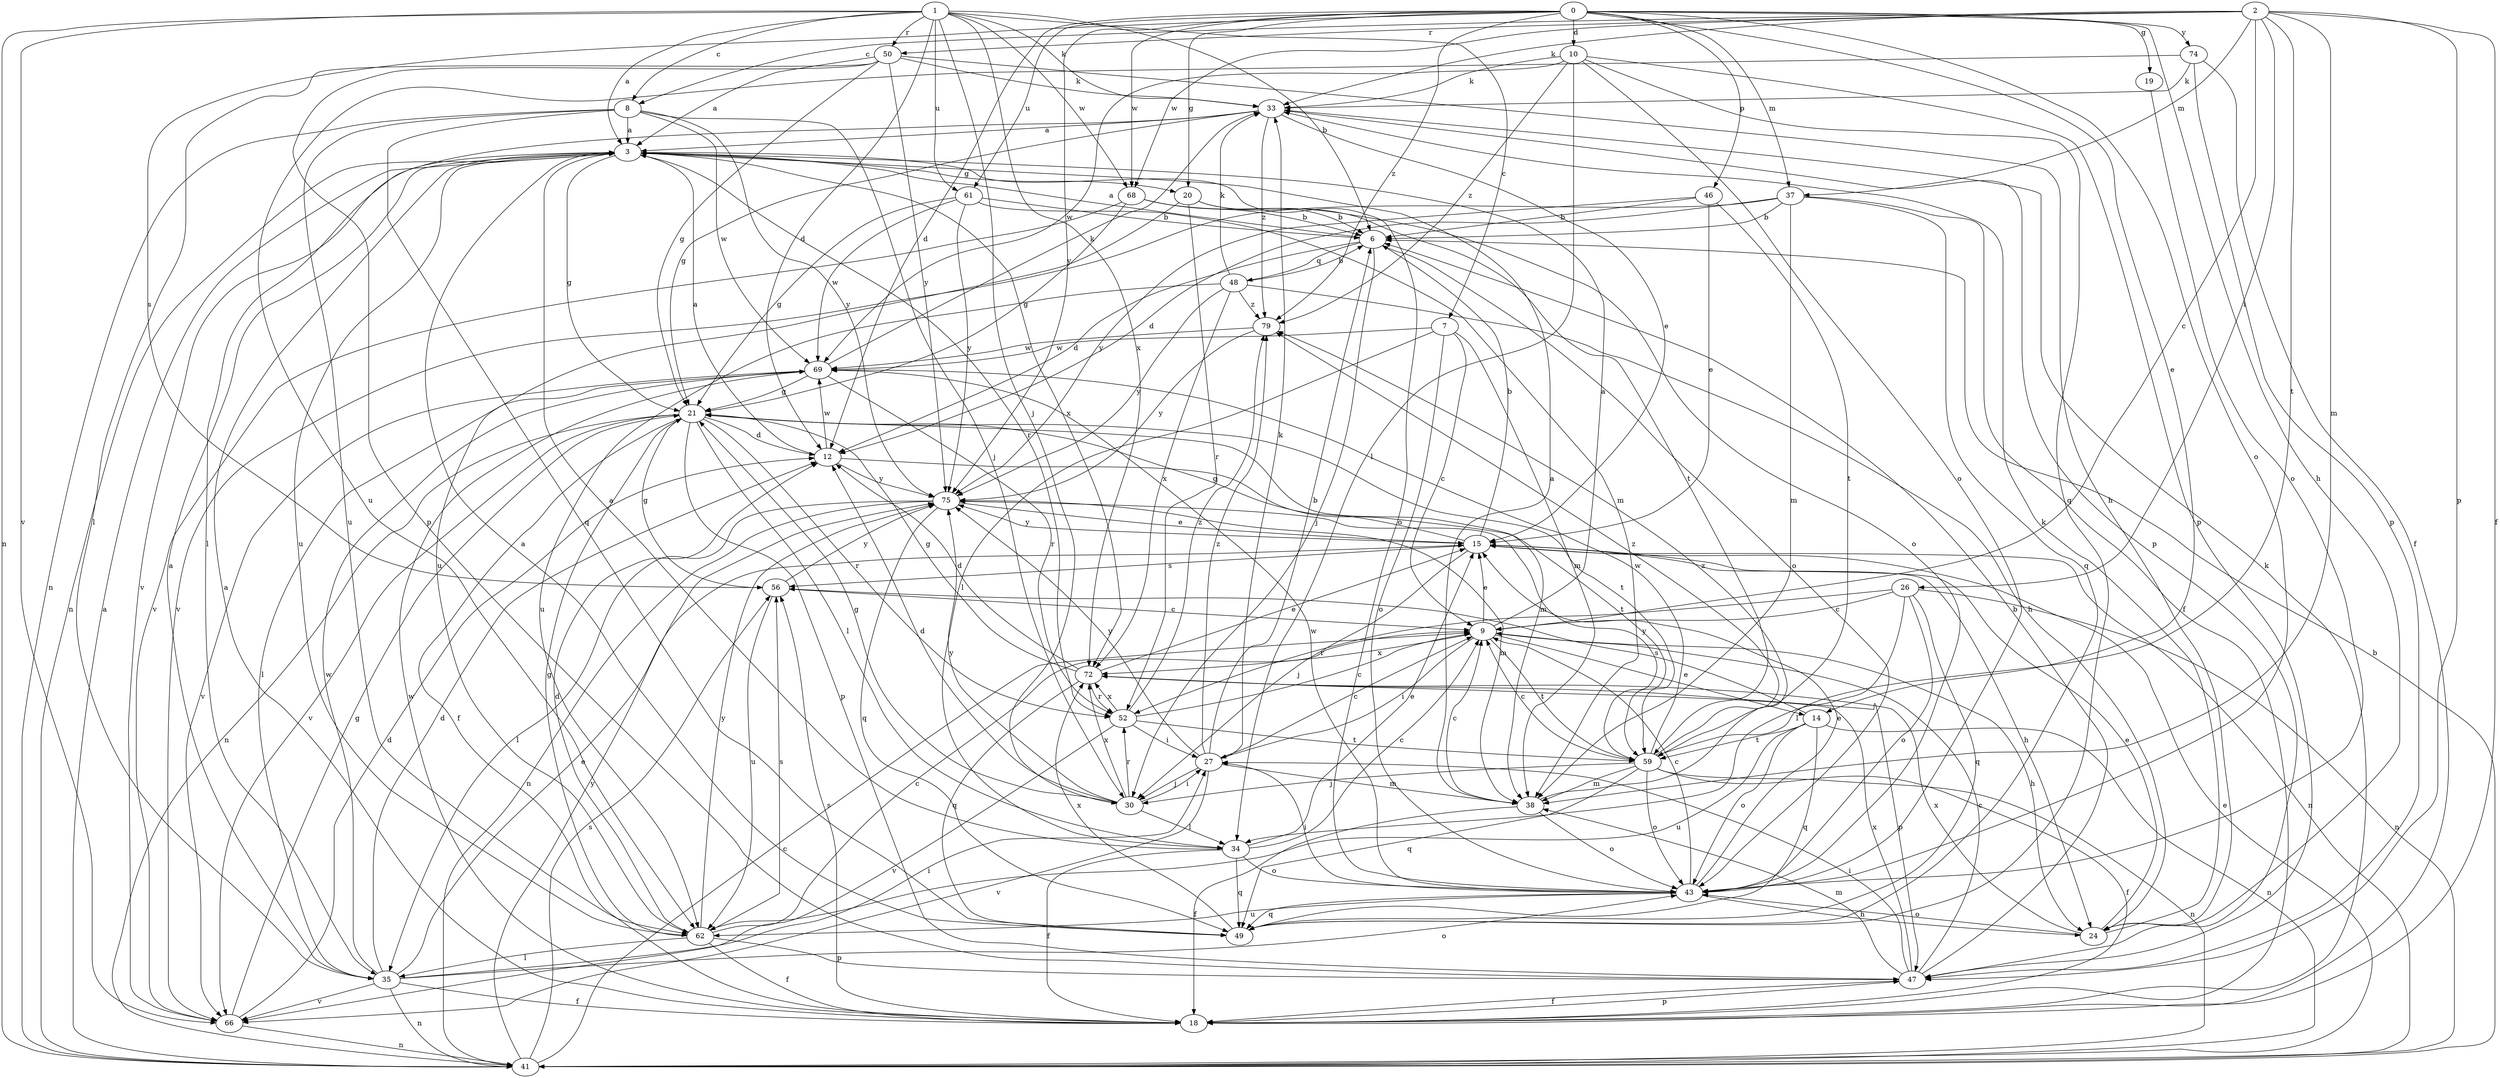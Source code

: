 strict digraph  {
0;
1;
2;
3;
6;
7;
8;
9;
10;
12;
14;
15;
18;
19;
20;
21;
24;
26;
27;
30;
33;
34;
35;
37;
38;
41;
43;
46;
47;
48;
49;
50;
52;
56;
59;
61;
62;
66;
68;
69;
72;
74;
75;
79;
0 -> 10  [label=d];
0 -> 12  [label=d];
0 -> 14  [label=e];
0 -> 19  [label=g];
0 -> 20  [label=g];
0 -> 24  [label=h];
0 -> 37  [label=m];
0 -> 43  [label=o];
0 -> 46  [label=p];
0 -> 56  [label=s];
0 -> 61  [label=u];
0 -> 68  [label=w];
0 -> 74  [label=y];
0 -> 75  [label=y];
0 -> 79  [label=z];
1 -> 3  [label=a];
1 -> 6  [label=b];
1 -> 7  [label=c];
1 -> 8  [label=c];
1 -> 12  [label=d];
1 -> 30  [label=j];
1 -> 33  [label=k];
1 -> 41  [label=n];
1 -> 50  [label=r];
1 -> 61  [label=u];
1 -> 66  [label=v];
1 -> 68  [label=w];
1 -> 72  [label=x];
2 -> 8  [label=c];
2 -> 9  [label=c];
2 -> 18  [label=f];
2 -> 26  [label=i];
2 -> 33  [label=k];
2 -> 37  [label=m];
2 -> 38  [label=m];
2 -> 47  [label=p];
2 -> 50  [label=r];
2 -> 59  [label=t];
2 -> 68  [label=w];
3 -> 20  [label=g];
3 -> 21  [label=g];
3 -> 41  [label=n];
3 -> 43  [label=o];
3 -> 52  [label=r];
3 -> 62  [label=u];
3 -> 66  [label=v];
3 -> 72  [label=x];
6 -> 3  [label=a];
6 -> 12  [label=d];
6 -> 30  [label=j];
6 -> 43  [label=o];
6 -> 48  [label=q];
7 -> 9  [label=c];
7 -> 34  [label=l];
7 -> 38  [label=m];
7 -> 43  [label=o];
7 -> 69  [label=w];
8 -> 3  [label=a];
8 -> 30  [label=j];
8 -> 41  [label=n];
8 -> 49  [label=q];
8 -> 62  [label=u];
8 -> 69  [label=w];
8 -> 75  [label=y];
9 -> 3  [label=a];
9 -> 14  [label=e];
9 -> 15  [label=e];
9 -> 24  [label=h];
9 -> 27  [label=i];
9 -> 59  [label=t];
9 -> 72  [label=x];
10 -> 33  [label=k];
10 -> 34  [label=l];
10 -> 43  [label=o];
10 -> 47  [label=p];
10 -> 49  [label=q];
10 -> 69  [label=w];
10 -> 79  [label=z];
12 -> 3  [label=a];
12 -> 59  [label=t];
12 -> 69  [label=w];
12 -> 75  [label=y];
14 -> 41  [label=n];
14 -> 43  [label=o];
14 -> 49  [label=q];
14 -> 56  [label=s];
14 -> 59  [label=t];
14 -> 62  [label=u];
15 -> 6  [label=b];
15 -> 21  [label=g];
15 -> 24  [label=h];
15 -> 30  [label=j];
15 -> 41  [label=n];
15 -> 56  [label=s];
15 -> 75  [label=y];
18 -> 3  [label=a];
18 -> 33  [label=k];
18 -> 47  [label=p];
18 -> 56  [label=s];
18 -> 69  [label=w];
19 -> 43  [label=o];
20 -> 6  [label=b];
20 -> 52  [label=r];
20 -> 59  [label=t];
20 -> 62  [label=u];
21 -> 12  [label=d];
21 -> 18  [label=f];
21 -> 34  [label=l];
21 -> 38  [label=m];
21 -> 41  [label=n];
21 -> 47  [label=p];
21 -> 52  [label=r];
21 -> 59  [label=t];
21 -> 66  [label=v];
24 -> 15  [label=e];
24 -> 33  [label=k];
24 -> 43  [label=o];
24 -> 72  [label=x];
26 -> 9  [label=c];
26 -> 34  [label=l];
26 -> 41  [label=n];
26 -> 43  [label=o];
26 -> 49  [label=q];
26 -> 52  [label=r];
27 -> 6  [label=b];
27 -> 9  [label=c];
27 -> 30  [label=j];
27 -> 33  [label=k];
27 -> 38  [label=m];
27 -> 66  [label=v];
27 -> 75  [label=y];
27 -> 79  [label=z];
30 -> 12  [label=d];
30 -> 21  [label=g];
30 -> 27  [label=i];
30 -> 34  [label=l];
30 -> 52  [label=r];
30 -> 72  [label=x];
30 -> 75  [label=y];
33 -> 3  [label=a];
33 -> 15  [label=e];
33 -> 21  [label=g];
33 -> 35  [label=l];
33 -> 47  [label=p];
33 -> 79  [label=z];
34 -> 3  [label=a];
34 -> 9  [label=c];
34 -> 15  [label=e];
34 -> 18  [label=f];
34 -> 43  [label=o];
34 -> 49  [label=q];
35 -> 3  [label=a];
35 -> 12  [label=d];
35 -> 15  [label=e];
35 -> 18  [label=f];
35 -> 27  [label=i];
35 -> 41  [label=n];
35 -> 43  [label=o];
35 -> 66  [label=v];
35 -> 69  [label=w];
37 -> 6  [label=b];
37 -> 12  [label=d];
37 -> 18  [label=f];
37 -> 38  [label=m];
37 -> 49  [label=q];
37 -> 66  [label=v];
38 -> 3  [label=a];
38 -> 9  [label=c];
38 -> 18  [label=f];
38 -> 43  [label=o];
38 -> 79  [label=z];
41 -> 3  [label=a];
41 -> 6  [label=b];
41 -> 9  [label=c];
41 -> 15  [label=e];
41 -> 56  [label=s];
41 -> 75  [label=y];
43 -> 9  [label=c];
43 -> 15  [label=e];
43 -> 24  [label=h];
43 -> 27  [label=i];
43 -> 49  [label=q];
43 -> 62  [label=u];
43 -> 69  [label=w];
46 -> 6  [label=b];
46 -> 15  [label=e];
46 -> 59  [label=t];
46 -> 75  [label=y];
47 -> 6  [label=b];
47 -> 9  [label=c];
47 -> 18  [label=f];
47 -> 27  [label=i];
47 -> 38  [label=m];
47 -> 72  [label=x];
48 -> 6  [label=b];
48 -> 24  [label=h];
48 -> 33  [label=k];
48 -> 62  [label=u];
48 -> 72  [label=x];
48 -> 75  [label=y];
48 -> 79  [label=z];
49 -> 3  [label=a];
49 -> 72  [label=x];
50 -> 3  [label=a];
50 -> 21  [label=g];
50 -> 24  [label=h];
50 -> 33  [label=k];
50 -> 35  [label=l];
50 -> 47  [label=p];
50 -> 75  [label=y];
52 -> 9  [label=c];
52 -> 27  [label=i];
52 -> 59  [label=t];
52 -> 66  [label=v];
52 -> 72  [label=x];
52 -> 79  [label=z];
56 -> 9  [label=c];
56 -> 21  [label=g];
56 -> 62  [label=u];
56 -> 75  [label=y];
59 -> 9  [label=c];
59 -> 18  [label=f];
59 -> 30  [label=j];
59 -> 38  [label=m];
59 -> 41  [label=n];
59 -> 43  [label=o];
59 -> 49  [label=q];
59 -> 69  [label=w];
59 -> 75  [label=y];
59 -> 79  [label=z];
61 -> 6  [label=b];
61 -> 21  [label=g];
61 -> 38  [label=m];
61 -> 69  [label=w];
61 -> 75  [label=y];
62 -> 9  [label=c];
62 -> 12  [label=d];
62 -> 18  [label=f];
62 -> 21  [label=g];
62 -> 35  [label=l];
62 -> 47  [label=p];
62 -> 56  [label=s];
62 -> 75  [label=y];
66 -> 12  [label=d];
66 -> 21  [label=g];
66 -> 41  [label=n];
68 -> 6  [label=b];
68 -> 21  [label=g];
68 -> 43  [label=o];
68 -> 66  [label=v];
69 -> 21  [label=g];
69 -> 33  [label=k];
69 -> 35  [label=l];
69 -> 52  [label=r];
69 -> 66  [label=v];
72 -> 12  [label=d];
72 -> 15  [label=e];
72 -> 21  [label=g];
72 -> 47  [label=p];
72 -> 49  [label=q];
72 -> 52  [label=r];
74 -> 18  [label=f];
74 -> 33  [label=k];
74 -> 47  [label=p];
74 -> 62  [label=u];
75 -> 15  [label=e];
75 -> 35  [label=l];
75 -> 38  [label=m];
75 -> 41  [label=n];
75 -> 49  [label=q];
79 -> 69  [label=w];
79 -> 75  [label=y];
}
